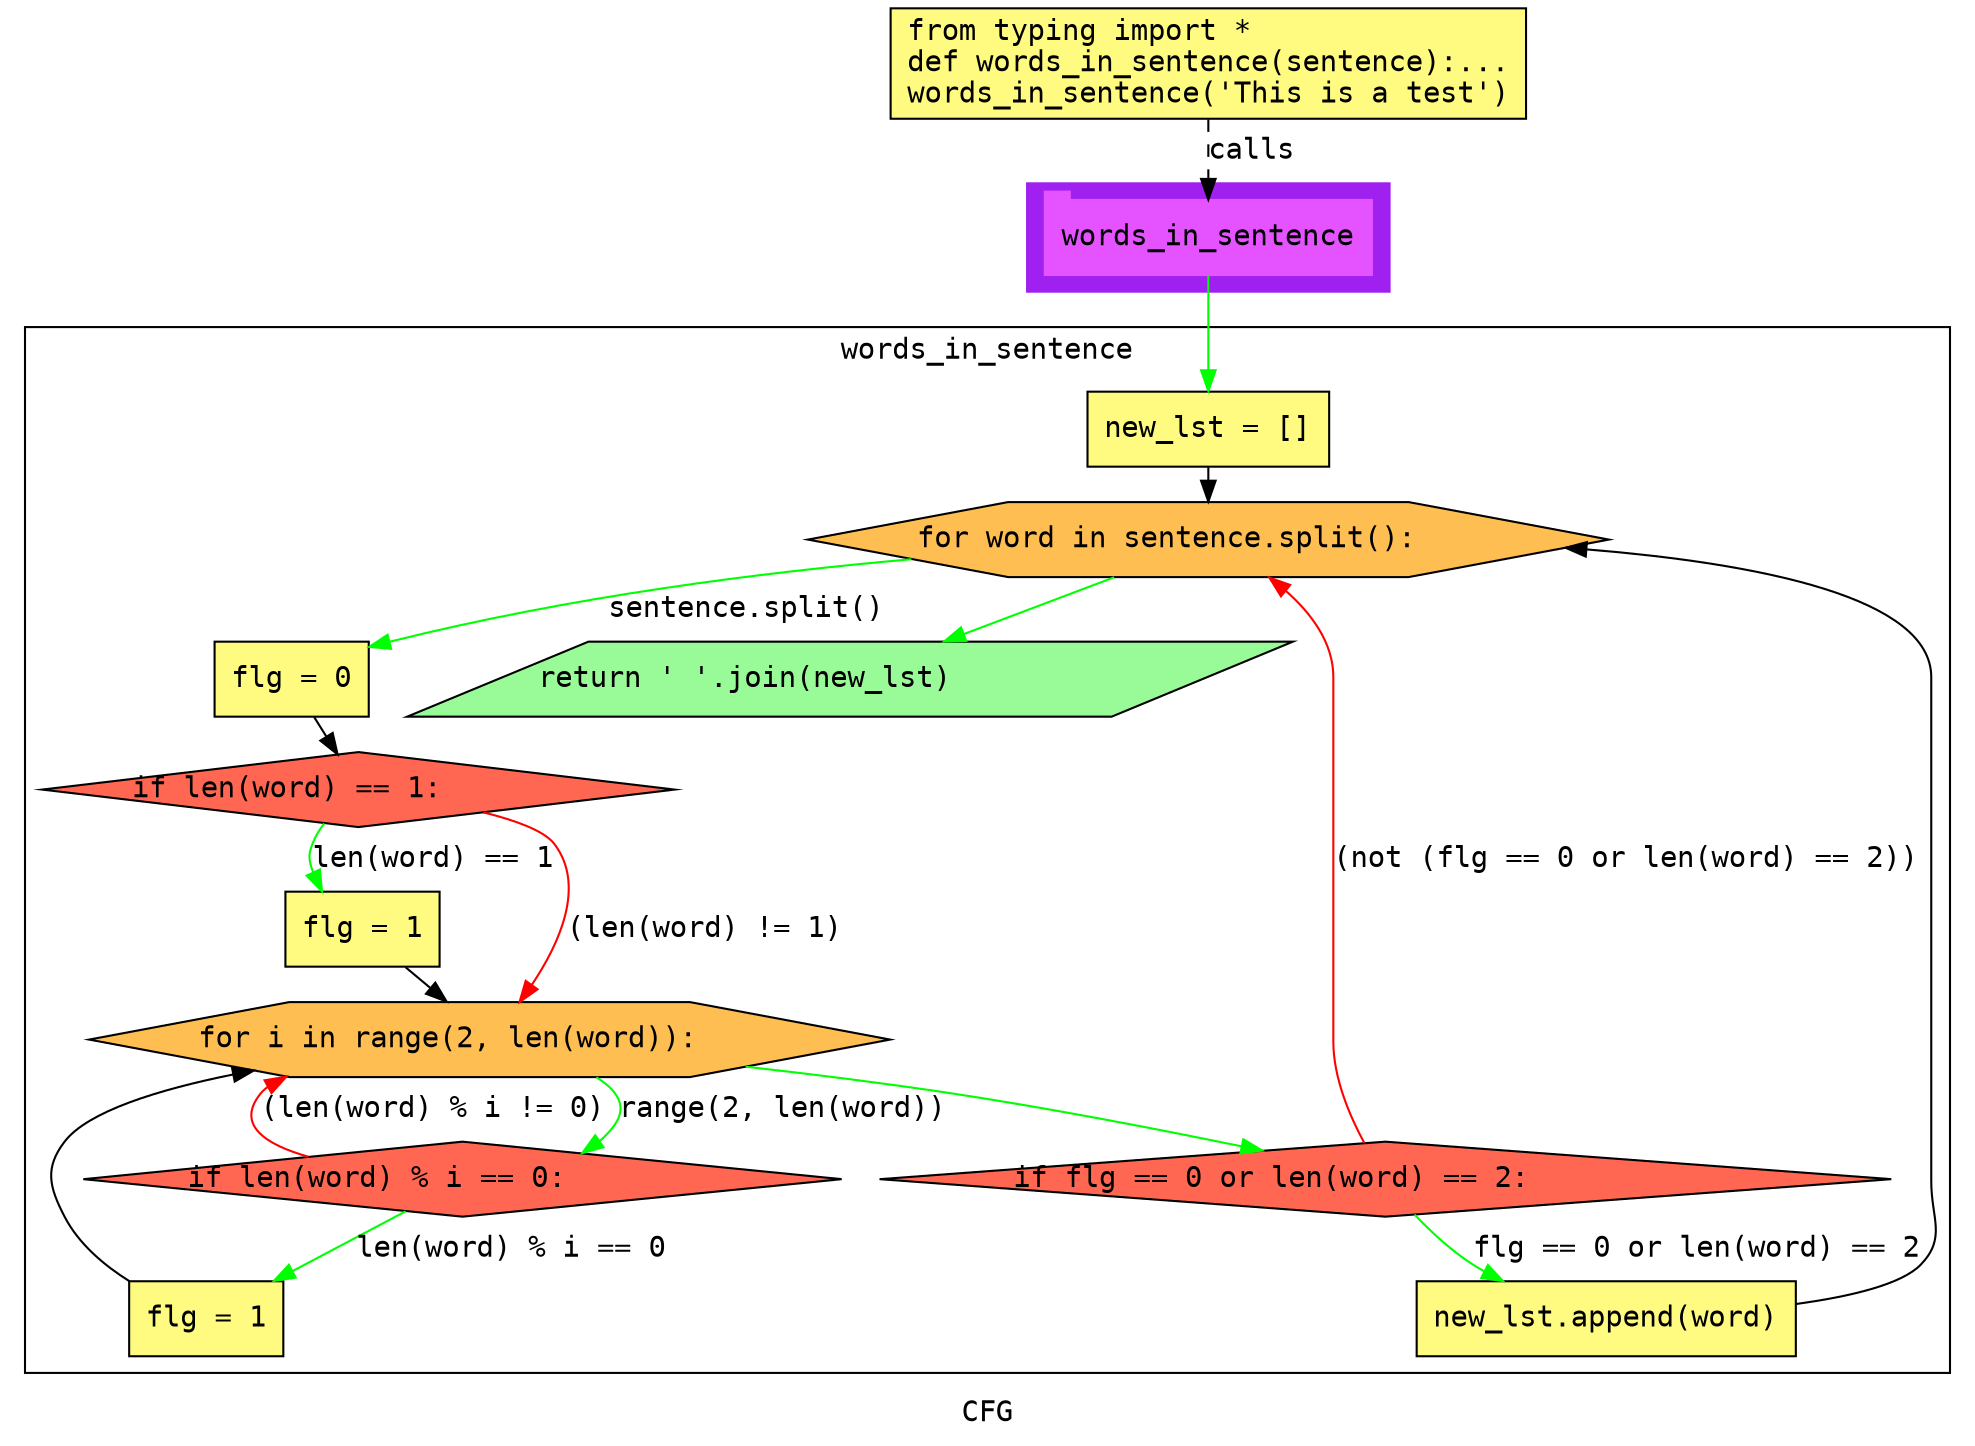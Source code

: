 digraph cluster540CFG {
	graph [bb="0,0,940,686",
		compound=True,
		fontname="DejaVu Sans Mono",
		label=CFG,
		lheight=0.21,
		lp="470,11.5",
		lwidth=0.35,
		pack=False,
		rankdir=TB,
		ranksep=0.02
	];
	node [fontname="DejaVu Sans Mono",
		label="\N"
	];
	edge [fontname="DejaVu Sans Mono"];
	subgraph cluster_1 {
		graph [bb="491,550,665,602",
			color=purple,
			compound=true,
			fontname="DejaVu Sans Mono",
			label="",
			rankdir=TB,
			ranksep=0.02,
			shape=tab,
			style=filled
		];
		node [fontname="DejaVu Sans Mono"];
		edge [fontname="DejaVu Sans Mono"];
		24	[color="#E552FF",
			height=0.5,
			label=words_in_sentence,
			linenum="[15]",
			pos="578,576",
			shape=tab,
			style=filled,
			width=2.1806];
	}
	subgraph cluster4words_in_sentence {
		graph [bb="8,31,932,533",
			compound=True,
			fontname="DejaVu Sans Mono",
			label=words_in_sentence,
			lheight=0.21,
			lp="470,521.5",
			lwidth=1.96,
			pack=False,
			rankdir=TB,
			ranksep=0.02
		];
		node [fontname="DejaVu Sans Mono"];
		edge [fontname="DejaVu Sans Mono"];
		subgraph cluster_4 {
			graph [color=purple,
				compound=true,
				fontname="DejaVu Sans Mono",
				label="",
				rankdir=TB,
				ranksep=0.02,
				shape=tab,
				style=filled
			];
			node [fontname="DejaVu Sans Mono"];
			edge [fontname="DejaVu Sans Mono"];
		}
		subgraph cluster_8 {
			graph [color=purple,
				compound=true,
				fontname="DejaVu Sans Mono",
				label="",
				rankdir=TB,
				ranksep=0.02,
				shape=tab,
				style=filled
			];
			node [fontname="DejaVu Sans Mono"];
			edge [fontname="DejaVu Sans Mono"];
		}
		subgraph cluster_11 {
			graph [color=purple,
				compound=true,
				fontname="DejaVu Sans Mono",
				label="",
				rankdir=TB,
				ranksep=0.02,
				shape=tab,
				style=filled
			];
			node [fontname="DejaVu Sans Mono"];
			edge [fontname="DejaVu Sans Mono"];
		}
		subgraph cluster_14 {
			graph [color=purple,
				compound=true,
				fontname="DejaVu Sans Mono",
				label="",
				rankdir=TB,
				ranksep=0.02,
				shape=tab,
				style=filled
			];
			node [fontname="DejaVu Sans Mono"];
			edge [fontname="DejaVu Sans Mono"];
		}
		subgraph cluster_19 {
			graph [color=purple,
				compound=true,
				fontname="DejaVu Sans Mono",
				label="",
				rankdir=TB,
				ranksep=0.02,
				shape=tab,
				style=filled
			];
			node [fontname="DejaVu Sans Mono"];
			edge [fontname="DejaVu Sans Mono"];
		}
		3	[fillcolor="#FFFB81",
			height=0.5,
			label="new_lst = []\l",
			linenum="[3]",
			pos="578,484",
			shape=rectangle,
			style="filled,solid",
			width=1.6111];
		4	[fillcolor="#FFBE52",
			height=0.5,
			label="for word in sentence.split():\l",
			linenum="[4]",
			pos="578,431",
			shape=hexagon,
			style="filled,solid",
			width=5.3368];
		3 -> 4	[color=black,
			pos="e,578,449.25 578,465.73 578,463.66 578,461.5 578,459.32"];
		6	[fillcolor="#FFFB81",
			height=0.5,
			label="flg = 0\l",
			linenum="[5]",
			pos="152,364",
			shape=rectangle,
			style="filled,solid",
			width=1.0278];
		4 -> 6	[color=green,
			label="sentence.split()",
			lp="366.5,397.5",
			pos="e,189.21,379.45 438.27,421.09 368.43,414.53 282.79,403.3 198.9,381.96"];
		7	[fillcolor="#98fb98",
			height=0.5,
			label="return ' '.join(new_lst)\l",
			linenum="[13]",
			pos="412,364",
			shape=parallelogram,
			style="filled,solid",
			width=5.6912];
		4 -> 7	[color=green,
			pos="e,455.61,382.08 534.39,412.92 513.12,404.6 487.36,394.51 464.98,385.74"];
		8	[fillcolor="#FF6752",
			height=0.5,
			label="if len(word) == 1:\l",
			linenum="[6]",
			pos="168,311",
			shape=diamond,
			style="filled,solid",
			width=4.2128];
		6 -> 8	[color=black,
			pos="e,162.81,328.56 157.42,345.73 158.18,343.31 158.97,340.77 159.77,338.22"];
		10	[fillcolor="#FFFB81",
			height=0.5,
			label="flg = 1\l",
			linenum="[7]",
			pos="170,244",
			shape=rectangle,
			style="filled,solid",
			width=1.0278];
		8 -> 10	[color=green,
			label="len(word) == 1",
			lp="204,277.5",
			pos="e,150.57,262.09 151.64,294.75 149.33,291.76 147.31,288.46 146,285 144.27,280.42 143.74,277.81 146.37,271.17"];
		11	[fillcolor="#FFBE52",
			height=0.5,
			label="for i in range(2, len(word)):\l",
			linenum="[8]",
			pos="231,191",
			shape=hexagon,
			style="filled,solid",
			width=5.3368];
		8 -> 11	[color=red,
			label="(len(word) != 1)",
			lp="334.5,244",
			pos="e,245.38,209.02 227.98,300.07 243.5,296.23 257.21,291.23 262,285 277.27,265.14 264.73,237.36 251.31,217.35"];
		10 -> 11	[color=black,
			pos="e,210.37,209.25 190.65,225.73 194.43,222.58 198.43,219.23 202.39,215.92"];
		14	[fillcolor="#FF6752",
			height=0.5,
			label="if len(word) % i == 0:\l",
			linenum="[9]",
			pos="218,124",
			shape=diamond,
			style="filled,solid",
			width=5.0554];
		11 -> 14	[color=green,
			label="range(2, len(word))",
			lp="371.5,157.5",
			pos="e,275.47,136.53 282.23,172.92 292.08,166.83 297.55,159.17 291,150 288.98,147.17 286.61,144.65 283.99,142.42"];
		15	[fillcolor="#FF6752",
			height=0.5,
			label="if flg == 0 or len(word) == 2:\l",
			linenum="[11]",
			pos="661,124",
			shape=diamond,
			style="filled,solid",
			width=6.7405];
		11 -> 15	[color=green,
			pos="e,601.88,137.72 353.92,177.99 386.52,174.32 421.65,169.93 454,165 500.2,157.96 551.81,147.99 591.94,139.77"];
		14 -> 11	[color=red,
			label="(len(word) % i != 0)",
			lp="208,157.5",
			pos="e,136.97,172.97 147.72,135.06 127.39,141.02 113.44,150.39 125,165 125.81,166.02 126.83,167 128.05,167.95"];
		17	[fillcolor="#FFFB81",
			height=0.5,
			label="flg = 1\l",
			linenum="[10]",
			pos="95,57",
			shape=rectangle,
			style="filled,solid",
			width=1.0278];
		14 -> 17	[color=green,
			label="len(word) % i == 0",
			lp="241.5,90.5",
			pos="e,127.46,75.152 190.7,108.57 174.79,100.17 154.4,89.391 136.53,79.949"];
		17 -> 11	[color=black,
			pos="e,117.91,176.1 58.145,75.004 45.954,82.635 33.781,92.913 27,106 19.639,120.21 17.203,129.35 27,142 38.094,156.33 71.435,166.77 108.03,\
174.18"];
		15 -> 4	[color=red,
			label="(not (flg == 0 or len(word) == 2))",
			lp="776.5,277.5",
			pos="e,605.98,412.81 650.83,141.44 643.91,154.2 636,172.59 636,190 636,365 636,365 636,365 636,381.25 625.78,395.31 613.92,406.16"];
		19	[fillcolor="#FFFB81",
			height=0.5,
			label="new_lst.append(word)\l",
			linenum="[12]",
			pos="767,57",
			shape=rectangle,
			style="filled,solid",
			width=2.5278];
		15 -> 19	[color=green,
			label="flg == 0 or len(word) == 2",
			lp="810.5,90.5",
			pos="e,717.47,75.081 674.96,107.02 682.61,98.989 692.64,89.595 703,83 704.7,81.919 706.45,80.872 708.24,79.86"];
		19 -> 4	[color=black,
			pos="e,748.48,426.91 858.25,64.086 884.73,67.748 908.98,73.612 918,83 930.41,95.918 923,105.08 923,123 923,365 923,365 923,365 923,402.78 \
842.11,419.21 758.66,426.11"];
	}
	1	[fillcolor="#FFFB81",
		height=0.73611,
		label="from typing import *\ldef words_in_sentence(sentence):...\lwords_in_sentence('This is a test')\l",
		linenum="[1]",
		pos="578,659.5",
		shape=rectangle,
		style="filled,solid",
		width=4.2361];
	1 -> 24	[label=calls,
		lp="599,617.5",
		pos="e,578,594.13 578,632.71 578,623.66 578,613.47 578,604.3",
		style=dashed];
	24 -> 3	[color=green,
		pos="e,578,502.3 578,557.65 578,544.82 578,527.11 578,512.38"];
}
